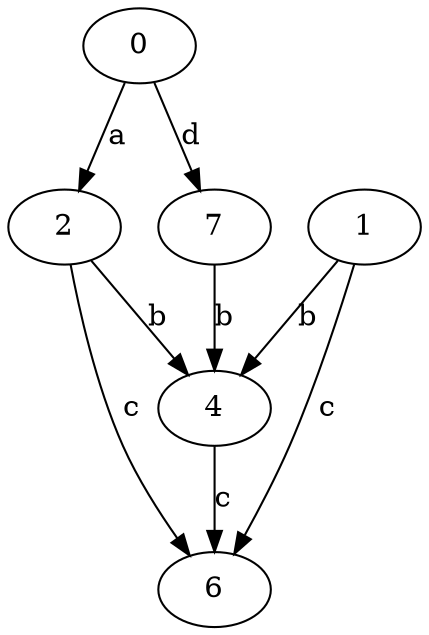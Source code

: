 strict digraph  {
0;
1;
2;
4;
6;
7;
0 -> 2  [label=a];
0 -> 7  [label=d];
1 -> 4  [label=b];
1 -> 6  [label=c];
2 -> 4  [label=b];
2 -> 6  [label=c];
4 -> 6  [label=c];
7 -> 4  [label=b];
}
